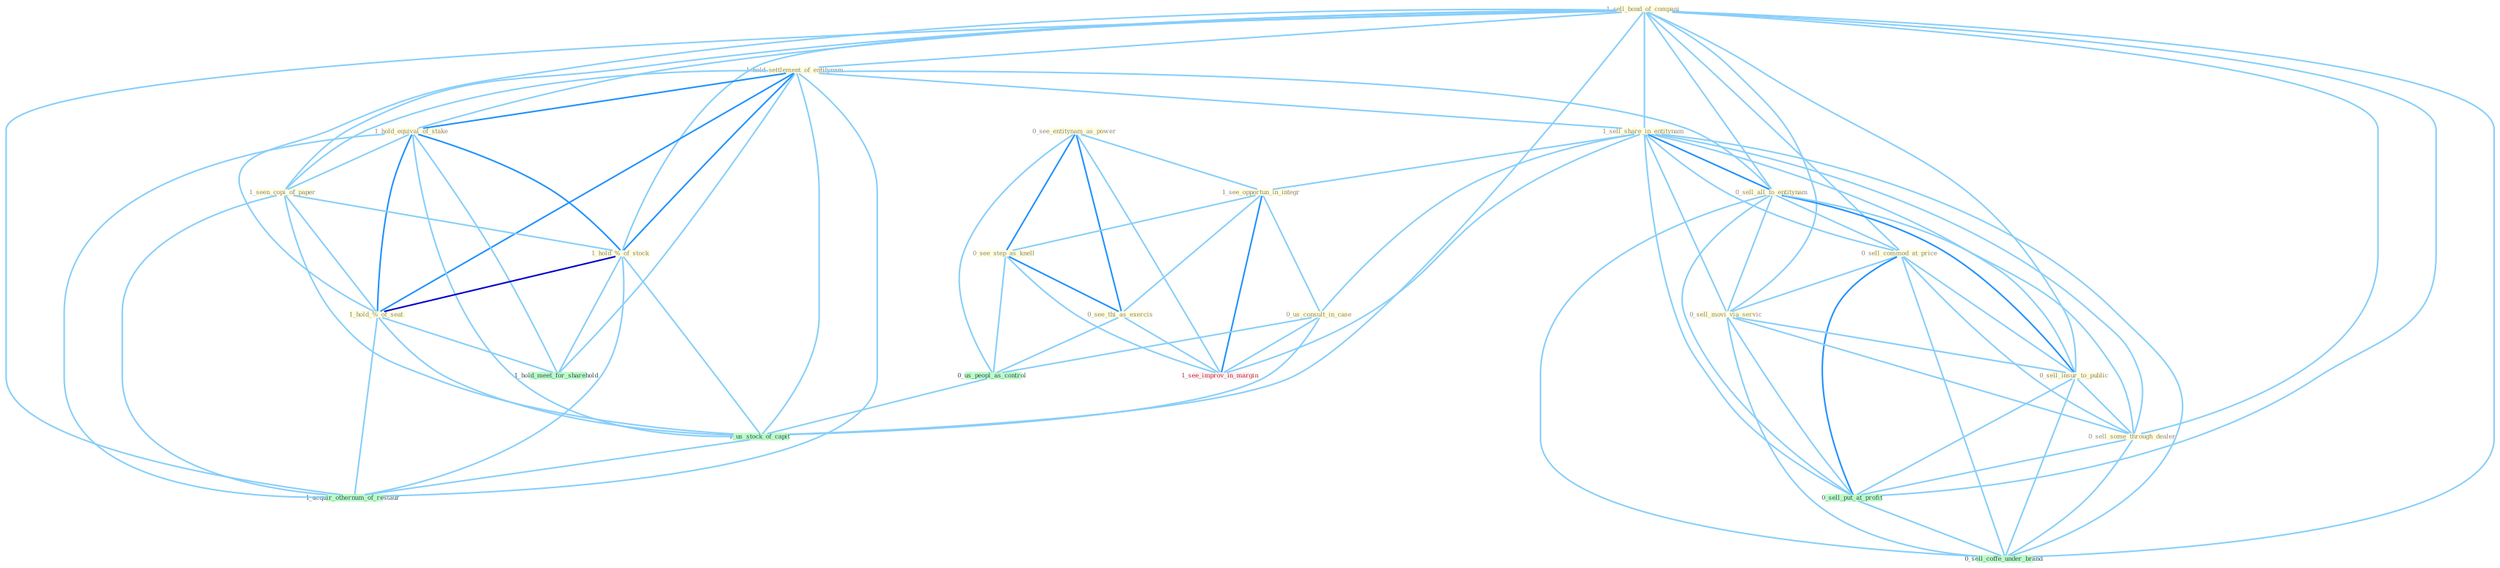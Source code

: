 Graph G{ 
    node
    [shape=polygon,style=filled,width=.5,height=.06,color="#BDFCC9",fixedsize=true,fontsize=4,
    fontcolor="#2f4f4f"];
    {node
    [color="#ffffe0", fontcolor="#8b7d6b"] "1_sell_bond_of_compani " "0_see_entitynam_as_power " "1_hold_settlement_of_entitynam " "1_hold_equival_of_stake " "1_seen_copi_of_paper " "1_sell_share_in_entitynam " "1_see_opportun_in_integr " "0_sell_all_to_entitynam " "0_sell_commod_at_price " "1_hold_%_of_stock " "0_sell_movi_via_servic " "0_see_step_as_knell " "1_hold_%_of_seat " "0_sell_insur_to_public " "0_see_thi_as_exercis " "0_us_consult_in_case " "0_sell_some_through_dealer "}
{node [color="#fff0f5", fontcolor="#b22222"] "1_see_improv_in_margin "}
edge [color="#B0E2FF"];

	"1_sell_bond_of_compani " -- "1_hold_settlement_of_entitynam " [w="1", color="#87cefa" ];
	"1_sell_bond_of_compani " -- "1_hold_equival_of_stake " [w="1", color="#87cefa" ];
	"1_sell_bond_of_compani " -- "1_seen_copi_of_paper " [w="1", color="#87cefa" ];
	"1_sell_bond_of_compani " -- "1_sell_share_in_entitynam " [w="1", color="#87cefa" ];
	"1_sell_bond_of_compani " -- "0_sell_all_to_entitynam " [w="1", color="#87cefa" ];
	"1_sell_bond_of_compani " -- "0_sell_commod_at_price " [w="1", color="#87cefa" ];
	"1_sell_bond_of_compani " -- "1_hold_%_of_stock " [w="1", color="#87cefa" ];
	"1_sell_bond_of_compani " -- "0_sell_movi_via_servic " [w="1", color="#87cefa" ];
	"1_sell_bond_of_compani " -- "1_hold_%_of_seat " [w="1", color="#87cefa" ];
	"1_sell_bond_of_compani " -- "0_sell_insur_to_public " [w="1", color="#87cefa" ];
	"1_sell_bond_of_compani " -- "0_sell_some_through_dealer " [w="1", color="#87cefa" ];
	"1_sell_bond_of_compani " -- "0_sell_put_at_profit " [w="1", color="#87cefa" ];
	"1_sell_bond_of_compani " -- "1_us_stock_of_capit " [w="1", color="#87cefa" ];
	"1_sell_bond_of_compani " -- "0_sell_coffe_under_brand " [w="1", color="#87cefa" ];
	"1_sell_bond_of_compani " -- "1_acquir_othernum_of_restaur " [w="1", color="#87cefa" ];
	"0_see_entitynam_as_power " -- "1_see_opportun_in_integr " [w="1", color="#87cefa" ];
	"0_see_entitynam_as_power " -- "0_see_step_as_knell " [w="2", color="#1e90ff" , len=0.8];
	"0_see_entitynam_as_power " -- "0_see_thi_as_exercis " [w="2", color="#1e90ff" , len=0.8];
	"0_see_entitynam_as_power " -- "0_us_peopl_as_control " [w="1", color="#87cefa" ];
	"0_see_entitynam_as_power " -- "1_see_improv_in_margin " [w="1", color="#87cefa" ];
	"1_hold_settlement_of_entitynam " -- "1_hold_equival_of_stake " [w="2", color="#1e90ff" , len=0.8];
	"1_hold_settlement_of_entitynam " -- "1_seen_copi_of_paper " [w="1", color="#87cefa" ];
	"1_hold_settlement_of_entitynam " -- "1_sell_share_in_entitynam " [w="1", color="#87cefa" ];
	"1_hold_settlement_of_entitynam " -- "0_sell_all_to_entitynam " [w="1", color="#87cefa" ];
	"1_hold_settlement_of_entitynam " -- "1_hold_%_of_stock " [w="2", color="#1e90ff" , len=0.8];
	"1_hold_settlement_of_entitynam " -- "1_hold_%_of_seat " [w="2", color="#1e90ff" , len=0.8];
	"1_hold_settlement_of_entitynam " -- "1_us_stock_of_capit " [w="1", color="#87cefa" ];
	"1_hold_settlement_of_entitynam " -- "1_hold_meet_for_sharehold " [w="1", color="#87cefa" ];
	"1_hold_settlement_of_entitynam " -- "1_acquir_othernum_of_restaur " [w="1", color="#87cefa" ];
	"1_hold_equival_of_stake " -- "1_seen_copi_of_paper " [w="1", color="#87cefa" ];
	"1_hold_equival_of_stake " -- "1_hold_%_of_stock " [w="2", color="#1e90ff" , len=0.8];
	"1_hold_equival_of_stake " -- "1_hold_%_of_seat " [w="2", color="#1e90ff" , len=0.8];
	"1_hold_equival_of_stake " -- "1_us_stock_of_capit " [w="1", color="#87cefa" ];
	"1_hold_equival_of_stake " -- "1_hold_meet_for_sharehold " [w="1", color="#87cefa" ];
	"1_hold_equival_of_stake " -- "1_acquir_othernum_of_restaur " [w="1", color="#87cefa" ];
	"1_seen_copi_of_paper " -- "1_hold_%_of_stock " [w="1", color="#87cefa" ];
	"1_seen_copi_of_paper " -- "1_hold_%_of_seat " [w="1", color="#87cefa" ];
	"1_seen_copi_of_paper " -- "1_us_stock_of_capit " [w="1", color="#87cefa" ];
	"1_seen_copi_of_paper " -- "1_acquir_othernum_of_restaur " [w="1", color="#87cefa" ];
	"1_sell_share_in_entitynam " -- "1_see_opportun_in_integr " [w="1", color="#87cefa" ];
	"1_sell_share_in_entitynam " -- "0_sell_all_to_entitynam " [w="2", color="#1e90ff" , len=0.8];
	"1_sell_share_in_entitynam " -- "0_sell_commod_at_price " [w="1", color="#87cefa" ];
	"1_sell_share_in_entitynam " -- "0_sell_movi_via_servic " [w="1", color="#87cefa" ];
	"1_sell_share_in_entitynam " -- "0_sell_insur_to_public " [w="1", color="#87cefa" ];
	"1_sell_share_in_entitynam " -- "0_us_consult_in_case " [w="1", color="#87cefa" ];
	"1_sell_share_in_entitynam " -- "0_sell_some_through_dealer " [w="1", color="#87cefa" ];
	"1_sell_share_in_entitynam " -- "0_sell_put_at_profit " [w="1", color="#87cefa" ];
	"1_sell_share_in_entitynam " -- "1_see_improv_in_margin " [w="1", color="#87cefa" ];
	"1_sell_share_in_entitynam " -- "0_sell_coffe_under_brand " [w="1", color="#87cefa" ];
	"1_see_opportun_in_integr " -- "0_see_step_as_knell " [w="1", color="#87cefa" ];
	"1_see_opportun_in_integr " -- "0_see_thi_as_exercis " [w="1", color="#87cefa" ];
	"1_see_opportun_in_integr " -- "0_us_consult_in_case " [w="1", color="#87cefa" ];
	"1_see_opportun_in_integr " -- "1_see_improv_in_margin " [w="2", color="#1e90ff" , len=0.8];
	"0_sell_all_to_entitynam " -- "0_sell_commod_at_price " [w="1", color="#87cefa" ];
	"0_sell_all_to_entitynam " -- "0_sell_movi_via_servic " [w="1", color="#87cefa" ];
	"0_sell_all_to_entitynam " -- "0_sell_insur_to_public " [w="2", color="#1e90ff" , len=0.8];
	"0_sell_all_to_entitynam " -- "0_sell_some_through_dealer " [w="1", color="#87cefa" ];
	"0_sell_all_to_entitynam " -- "0_sell_put_at_profit " [w="1", color="#87cefa" ];
	"0_sell_all_to_entitynam " -- "0_sell_coffe_under_brand " [w="1", color="#87cefa" ];
	"0_sell_commod_at_price " -- "0_sell_movi_via_servic " [w="1", color="#87cefa" ];
	"0_sell_commod_at_price " -- "0_sell_insur_to_public " [w="1", color="#87cefa" ];
	"0_sell_commod_at_price " -- "0_sell_some_through_dealer " [w="1", color="#87cefa" ];
	"0_sell_commod_at_price " -- "0_sell_put_at_profit " [w="2", color="#1e90ff" , len=0.8];
	"0_sell_commod_at_price " -- "0_sell_coffe_under_brand " [w="1", color="#87cefa" ];
	"1_hold_%_of_stock " -- "1_hold_%_of_seat " [w="3", color="#0000cd" , len=0.6];
	"1_hold_%_of_stock " -- "1_us_stock_of_capit " [w="1", color="#87cefa" ];
	"1_hold_%_of_stock " -- "1_hold_meet_for_sharehold " [w="1", color="#87cefa" ];
	"1_hold_%_of_stock " -- "1_acquir_othernum_of_restaur " [w="1", color="#87cefa" ];
	"0_sell_movi_via_servic " -- "0_sell_insur_to_public " [w="1", color="#87cefa" ];
	"0_sell_movi_via_servic " -- "0_sell_some_through_dealer " [w="1", color="#87cefa" ];
	"0_sell_movi_via_servic " -- "0_sell_put_at_profit " [w="1", color="#87cefa" ];
	"0_sell_movi_via_servic " -- "0_sell_coffe_under_brand " [w="1", color="#87cefa" ];
	"0_see_step_as_knell " -- "0_see_thi_as_exercis " [w="2", color="#1e90ff" , len=0.8];
	"0_see_step_as_knell " -- "0_us_peopl_as_control " [w="1", color="#87cefa" ];
	"0_see_step_as_knell " -- "1_see_improv_in_margin " [w="1", color="#87cefa" ];
	"1_hold_%_of_seat " -- "1_us_stock_of_capit " [w="1", color="#87cefa" ];
	"1_hold_%_of_seat " -- "1_hold_meet_for_sharehold " [w="1", color="#87cefa" ];
	"1_hold_%_of_seat " -- "1_acquir_othernum_of_restaur " [w="1", color="#87cefa" ];
	"0_sell_insur_to_public " -- "0_sell_some_through_dealer " [w="1", color="#87cefa" ];
	"0_sell_insur_to_public " -- "0_sell_put_at_profit " [w="1", color="#87cefa" ];
	"0_sell_insur_to_public " -- "0_sell_coffe_under_brand " [w="1", color="#87cefa" ];
	"0_see_thi_as_exercis " -- "0_us_peopl_as_control " [w="1", color="#87cefa" ];
	"0_see_thi_as_exercis " -- "1_see_improv_in_margin " [w="1", color="#87cefa" ];
	"0_us_consult_in_case " -- "0_us_peopl_as_control " [w="1", color="#87cefa" ];
	"0_us_consult_in_case " -- "1_us_stock_of_capit " [w="1", color="#87cefa" ];
	"0_us_consult_in_case " -- "1_see_improv_in_margin " [w="1", color="#87cefa" ];
	"0_sell_some_through_dealer " -- "0_sell_put_at_profit " [w="1", color="#87cefa" ];
	"0_sell_some_through_dealer " -- "0_sell_coffe_under_brand " [w="1", color="#87cefa" ];
	"0_us_peopl_as_control " -- "1_us_stock_of_capit " [w="1", color="#87cefa" ];
	"0_sell_put_at_profit " -- "0_sell_coffe_under_brand " [w="1", color="#87cefa" ];
	"1_us_stock_of_capit " -- "1_acquir_othernum_of_restaur " [w="1", color="#87cefa" ];
}